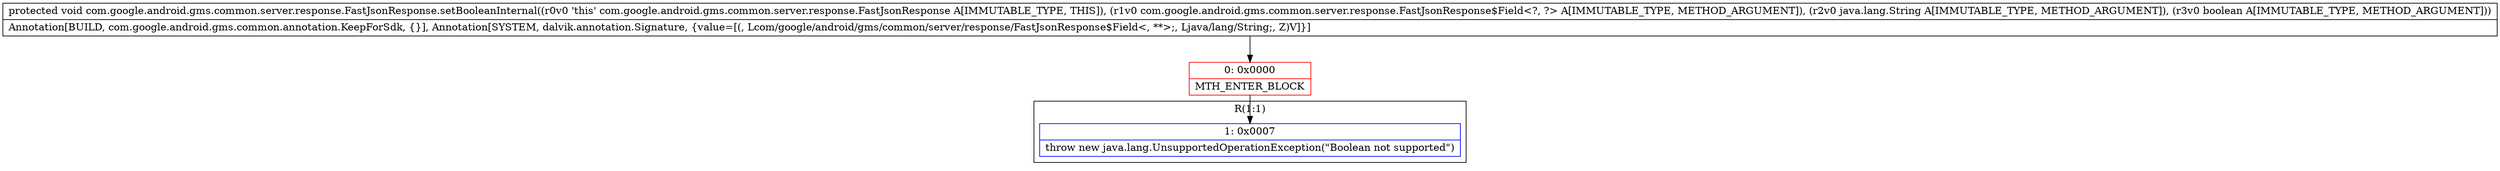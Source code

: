 digraph "CFG forcom.google.android.gms.common.server.response.FastJsonResponse.setBooleanInternal(Lcom\/google\/android\/gms\/common\/server\/response\/FastJsonResponse$Field;Ljava\/lang\/String;Z)V" {
subgraph cluster_Region_841416805 {
label = "R(1:1)";
node [shape=record,color=blue];
Node_1 [shape=record,label="{1\:\ 0x0007|throw new java.lang.UnsupportedOperationException(\"Boolean not supported\")\l}"];
}
Node_0 [shape=record,color=red,label="{0\:\ 0x0000|MTH_ENTER_BLOCK\l}"];
MethodNode[shape=record,label="{protected void com.google.android.gms.common.server.response.FastJsonResponse.setBooleanInternal((r0v0 'this' com.google.android.gms.common.server.response.FastJsonResponse A[IMMUTABLE_TYPE, THIS]), (r1v0 com.google.android.gms.common.server.response.FastJsonResponse$Field\<?, ?\> A[IMMUTABLE_TYPE, METHOD_ARGUMENT]), (r2v0 java.lang.String A[IMMUTABLE_TYPE, METHOD_ARGUMENT]), (r3v0 boolean A[IMMUTABLE_TYPE, METHOD_ARGUMENT]))  | Annotation[BUILD, com.google.android.gms.common.annotation.KeepForSdk, \{\}], Annotation[SYSTEM, dalvik.annotation.Signature, \{value=[(, Lcom\/google\/android\/gms\/common\/server\/response\/FastJsonResponse$Field\<, **\>;, Ljava\/lang\/String;, Z)V]\}]\l}"];
MethodNode -> Node_0;
Node_0 -> Node_1;
}

